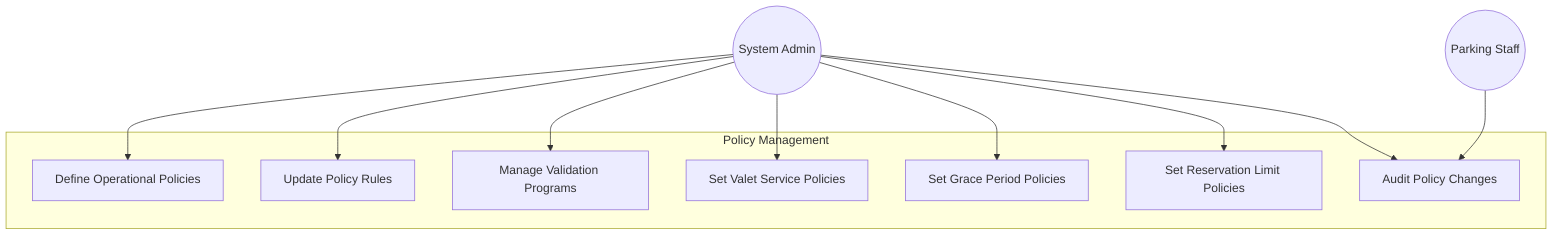 graph TD
    SystemAdmin((System Admin))
    Staff((Parking Staff))

    subgraph "Policy Management"
        UC1[Define Operational Policies]
        UC2[Update Policy Rules]
        UC3[Manage Validation Programs]
        UC4[Set Valet Service Policies]
        UC5[Set Grace Period Policies]
        UC6[Set Reservation Limit Policies]
        UC7[Audit Policy Changes]
    end

    SystemAdmin --> UC1
    SystemAdmin --> UC2
    SystemAdmin --> UC3
    SystemAdmin --> UC4
    SystemAdmin --> UC5
    SystemAdmin --> UC6
    SystemAdmin --> UC7
    Staff --> UC7